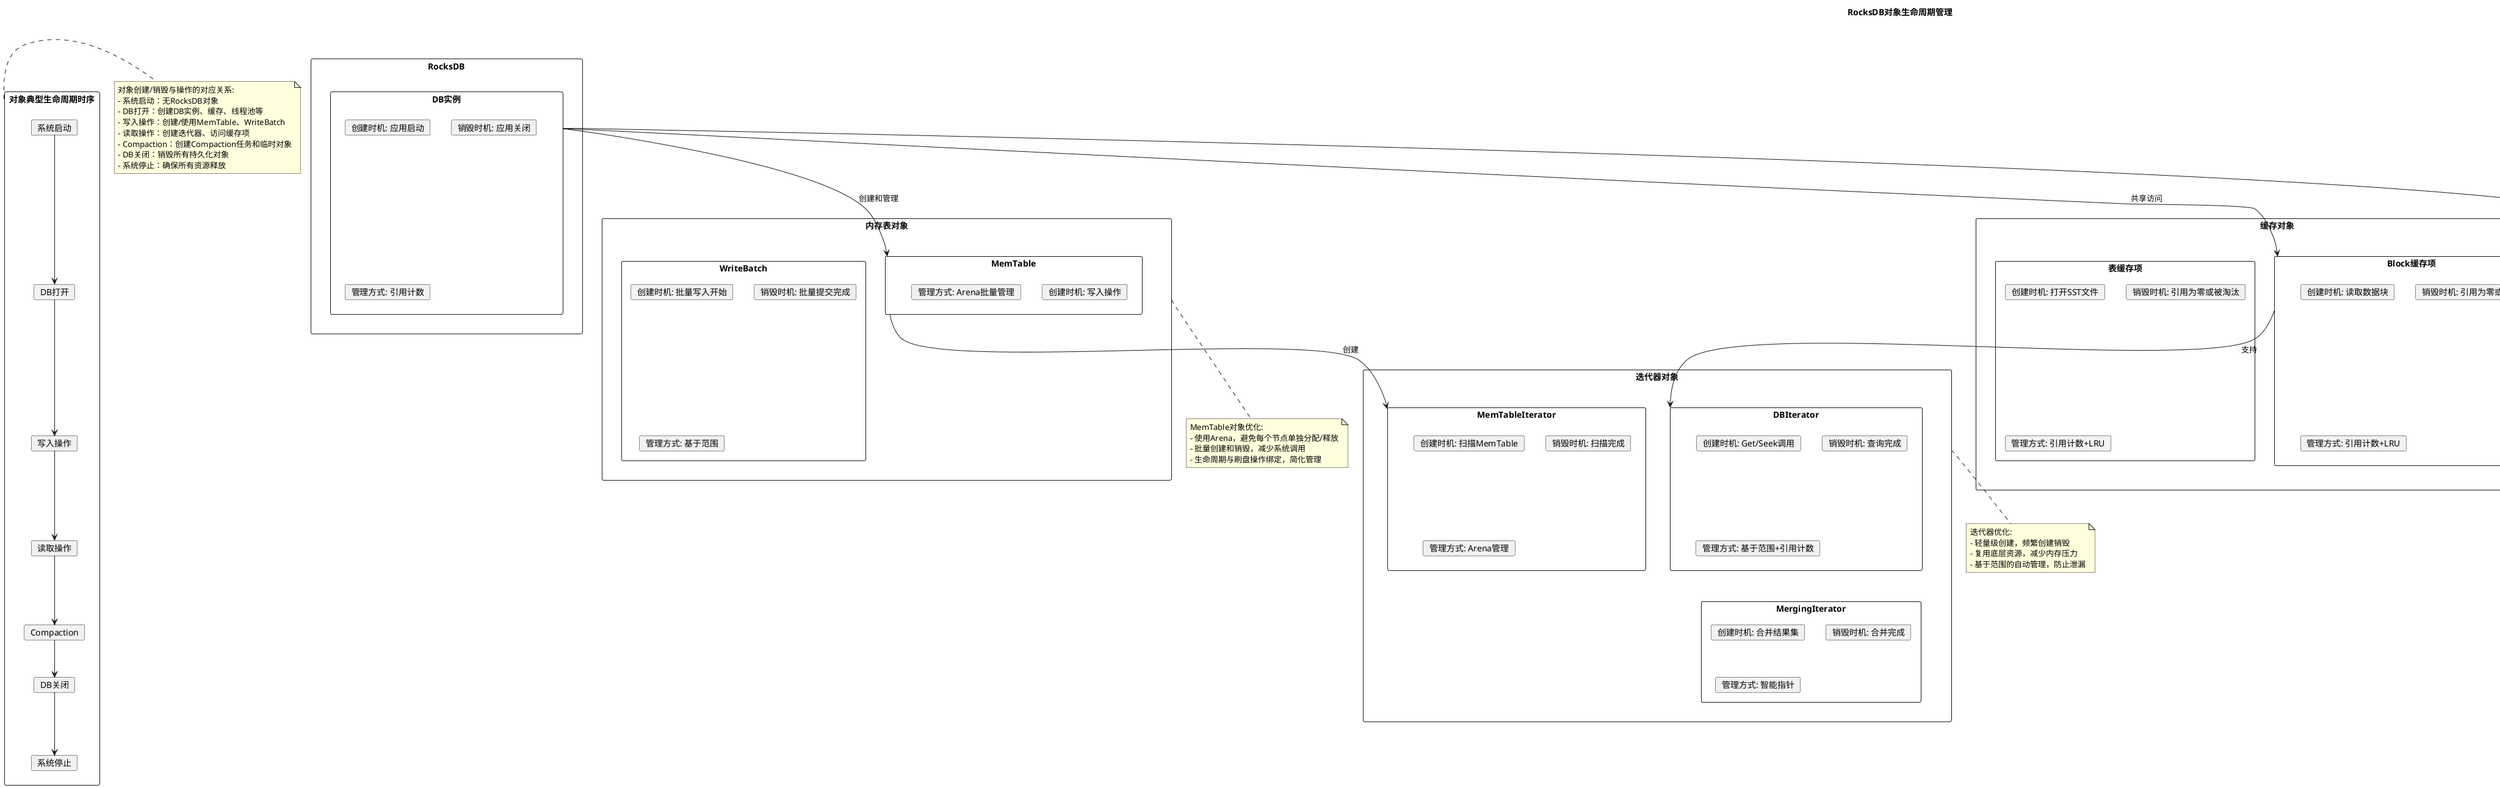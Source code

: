 @startuml rocksdb_object_lifecycle

' 标题
title RocksDB对象生命周期管理

' 顶层DB对象
rectangle "RocksDB" as RocksDB {
    rectangle "DB实例" as DBInstance {
        card "创建时机: 应用启动" as DBCreate
        card "销毁时机: 应用关闭" as DBDestroy
        card "管理方式: 引用计数" as DBManage
    }
}

' MemTable对象
rectangle "内存表对象" as MemTableObjects {
    rectangle "MemTable" as MemTable {
        card "创建时机: 写入操作" as MemCreate
        card "管理方式: Arena批量管理" as MemManage
    }
    
    rectangle "WriteBatch" as WriteBatch {
        card "创建时机: 批量写入开始" as BatchCreate
        card "销毁时机: 批量提交完成" as BatchDestroy
        card "管理方式: 基于范围" as BatchManage
    }
}

' 缓存对象
rectangle "缓存对象" as CacheObjects {
    rectangle "Block缓存项" as BlockCacheEntry {
        card "创建时机: 读取数据块" as BlockCreate
        card "销毁时机: 引用为零或被淘汰" as BlockDestroy
        card "管理方式: 引用计数+LRU" as BlockManage
    }
    
    rectangle "表缓存项" as TableCacheEntry {
        card "创建时机: 打开SST文件" as TableCreate
        card "销毁时机: 引用为零或被淘汰" as TableDestroy
        card "管理方式: 引用计数+LRU" as TableManage
    }
}

' 迭代器对象
rectangle "迭代器对象" as IteratorObjects {
    rectangle "DBIterator" as DBIterator {
        card "创建时机: Get/Seek调用" as DBItCreate
        card "销毁时机: 查询完成" as DBItDestroy
        card "管理方式: 基于范围+引用计数" as DBItManage
    }
    
    rectangle "MemTableIterator" as MemIterator {
        card "创建时机: 扫描MemTable" as MemItCreate
        card "销毁时机: 扫描完成" as MemItDestroy
        card "管理方式: Arena管理" as MemItManage
    }
    
    rectangle "MergingIterator" as MergeIterator {
        card "创建时机: 合并结果集" as MergeItCreate
        card "销毁时机: 合并完成" as MergeItDestroy
        card "管理方式: 智能指针" as MergeItManage
    }
}

' 资源对象
rectangle "资源对象" as ResourceObjects {
    rectangle "文件句柄" as FileHandle {
        card "创建时机: 文件打开" as FileCreate
        card "销毁时机: 显式关闭或引用为零" as FileDestroy
        card "管理方式: 引用计数" as FileManage
    }
    
    rectangle "线程池" as ThreadPool {
        card "创建时机: DB初始化" as ThreadCreate
        card "销毁时机: DB关闭" as ThreadDestroy
        card "管理方式: 单一所有者" as ThreadManage
    }
}

' Compaction对象
rectangle "Compaction对象" as CompactionObjects {
    rectangle "Compaction任务" as CompactionTask {
        card "创建时机: 触发合并" as CompCreate
        card "销毁时机: 合并完成" as CompDestroy
        card "管理方式: 基于范围" as CompManage
    }
    
    rectangle "Compaction临时对象" as CompactionTemp {
        card "创建时机: 合并过程中" as CompTempCreate
        card "销毁时机: 合并步骤完成" as CompTempDestroy
        card "管理方式: 专用Arena" as CompTempManage
    }
}

' 对象生命周期关系
DBInstance --> MemTable : 创建和管理
DBInstance --> BlockCacheEntry : 共享访问
DBInstance --> ThreadPool : 拥有

MemTable --> MemIterator : 创建
BlockCacheEntry --> DBIterator : 支持

' 时序表示
rectangle "对象典型生命周期时序" as Lifecycle {
    card "系统启动" as Start
    card "DB打开" as Open
    card "写入操作" as Write
    card "读取操作" as Read
    card "Compaction" as Compact
    card "DB关闭" as Close
    card "系统停止" as Stop
    
    Start -down-> Open
    Open -down-> Write
    Write -down-> Read
    Read -down-> Compact
    Compact -down-> Close
    Close -down-> Stop
}

note right of Lifecycle
  对象创建/销毁与操作的对应关系:
  - 系统启动：无RocksDB对象
  - DB打开：创建DB实例、缓存、线程池等
  - 写入操作：创建/使用MemTable、WriteBatch
  - 读取操作：创建迭代器、访问缓存项
  - Compaction：创建Compaction任务和临时对象
  - DB关闭：销毁所有持久化对象
  - 系统停止：确保所有资源释放
end note

' 关键优化
note bottom of MemTableObjects
  MemTable对象优化:
  - 使用Arena，避免每个节点单独分配/释放
  - 批量创建和销毁，减少系统调用
  - 生命周期与刷盘操作绑定，简化管理
end note

note bottom of IteratorObjects
  迭代器优化:
  - 轻量级创建，频繁创建销毁
  - 复用底层资源，减少内存压力
  - 基于范围的自动管理，防止泄漏
end note

note bottom of CacheObjects
  缓存对象优化:
  - 引用计数与LRU结合管理
  - 支持pinning机制，防止活跃对象被淘汰
  - 分层缓存策略，区分热点和冷数据
end note

@enduml 